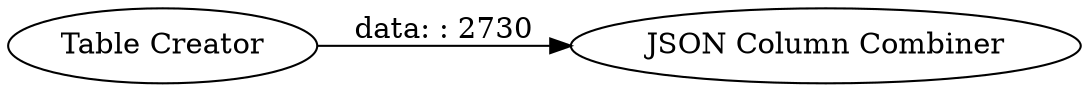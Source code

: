 digraph {
	"-7992361798790486779_1" [label="Table Creator"]
	"-7992361798790486779_2" [label="JSON Column Combiner"]
	"-7992361798790486779_1" -> "-7992361798790486779_2" [label="data: : 2730"]
	rankdir=LR
}
